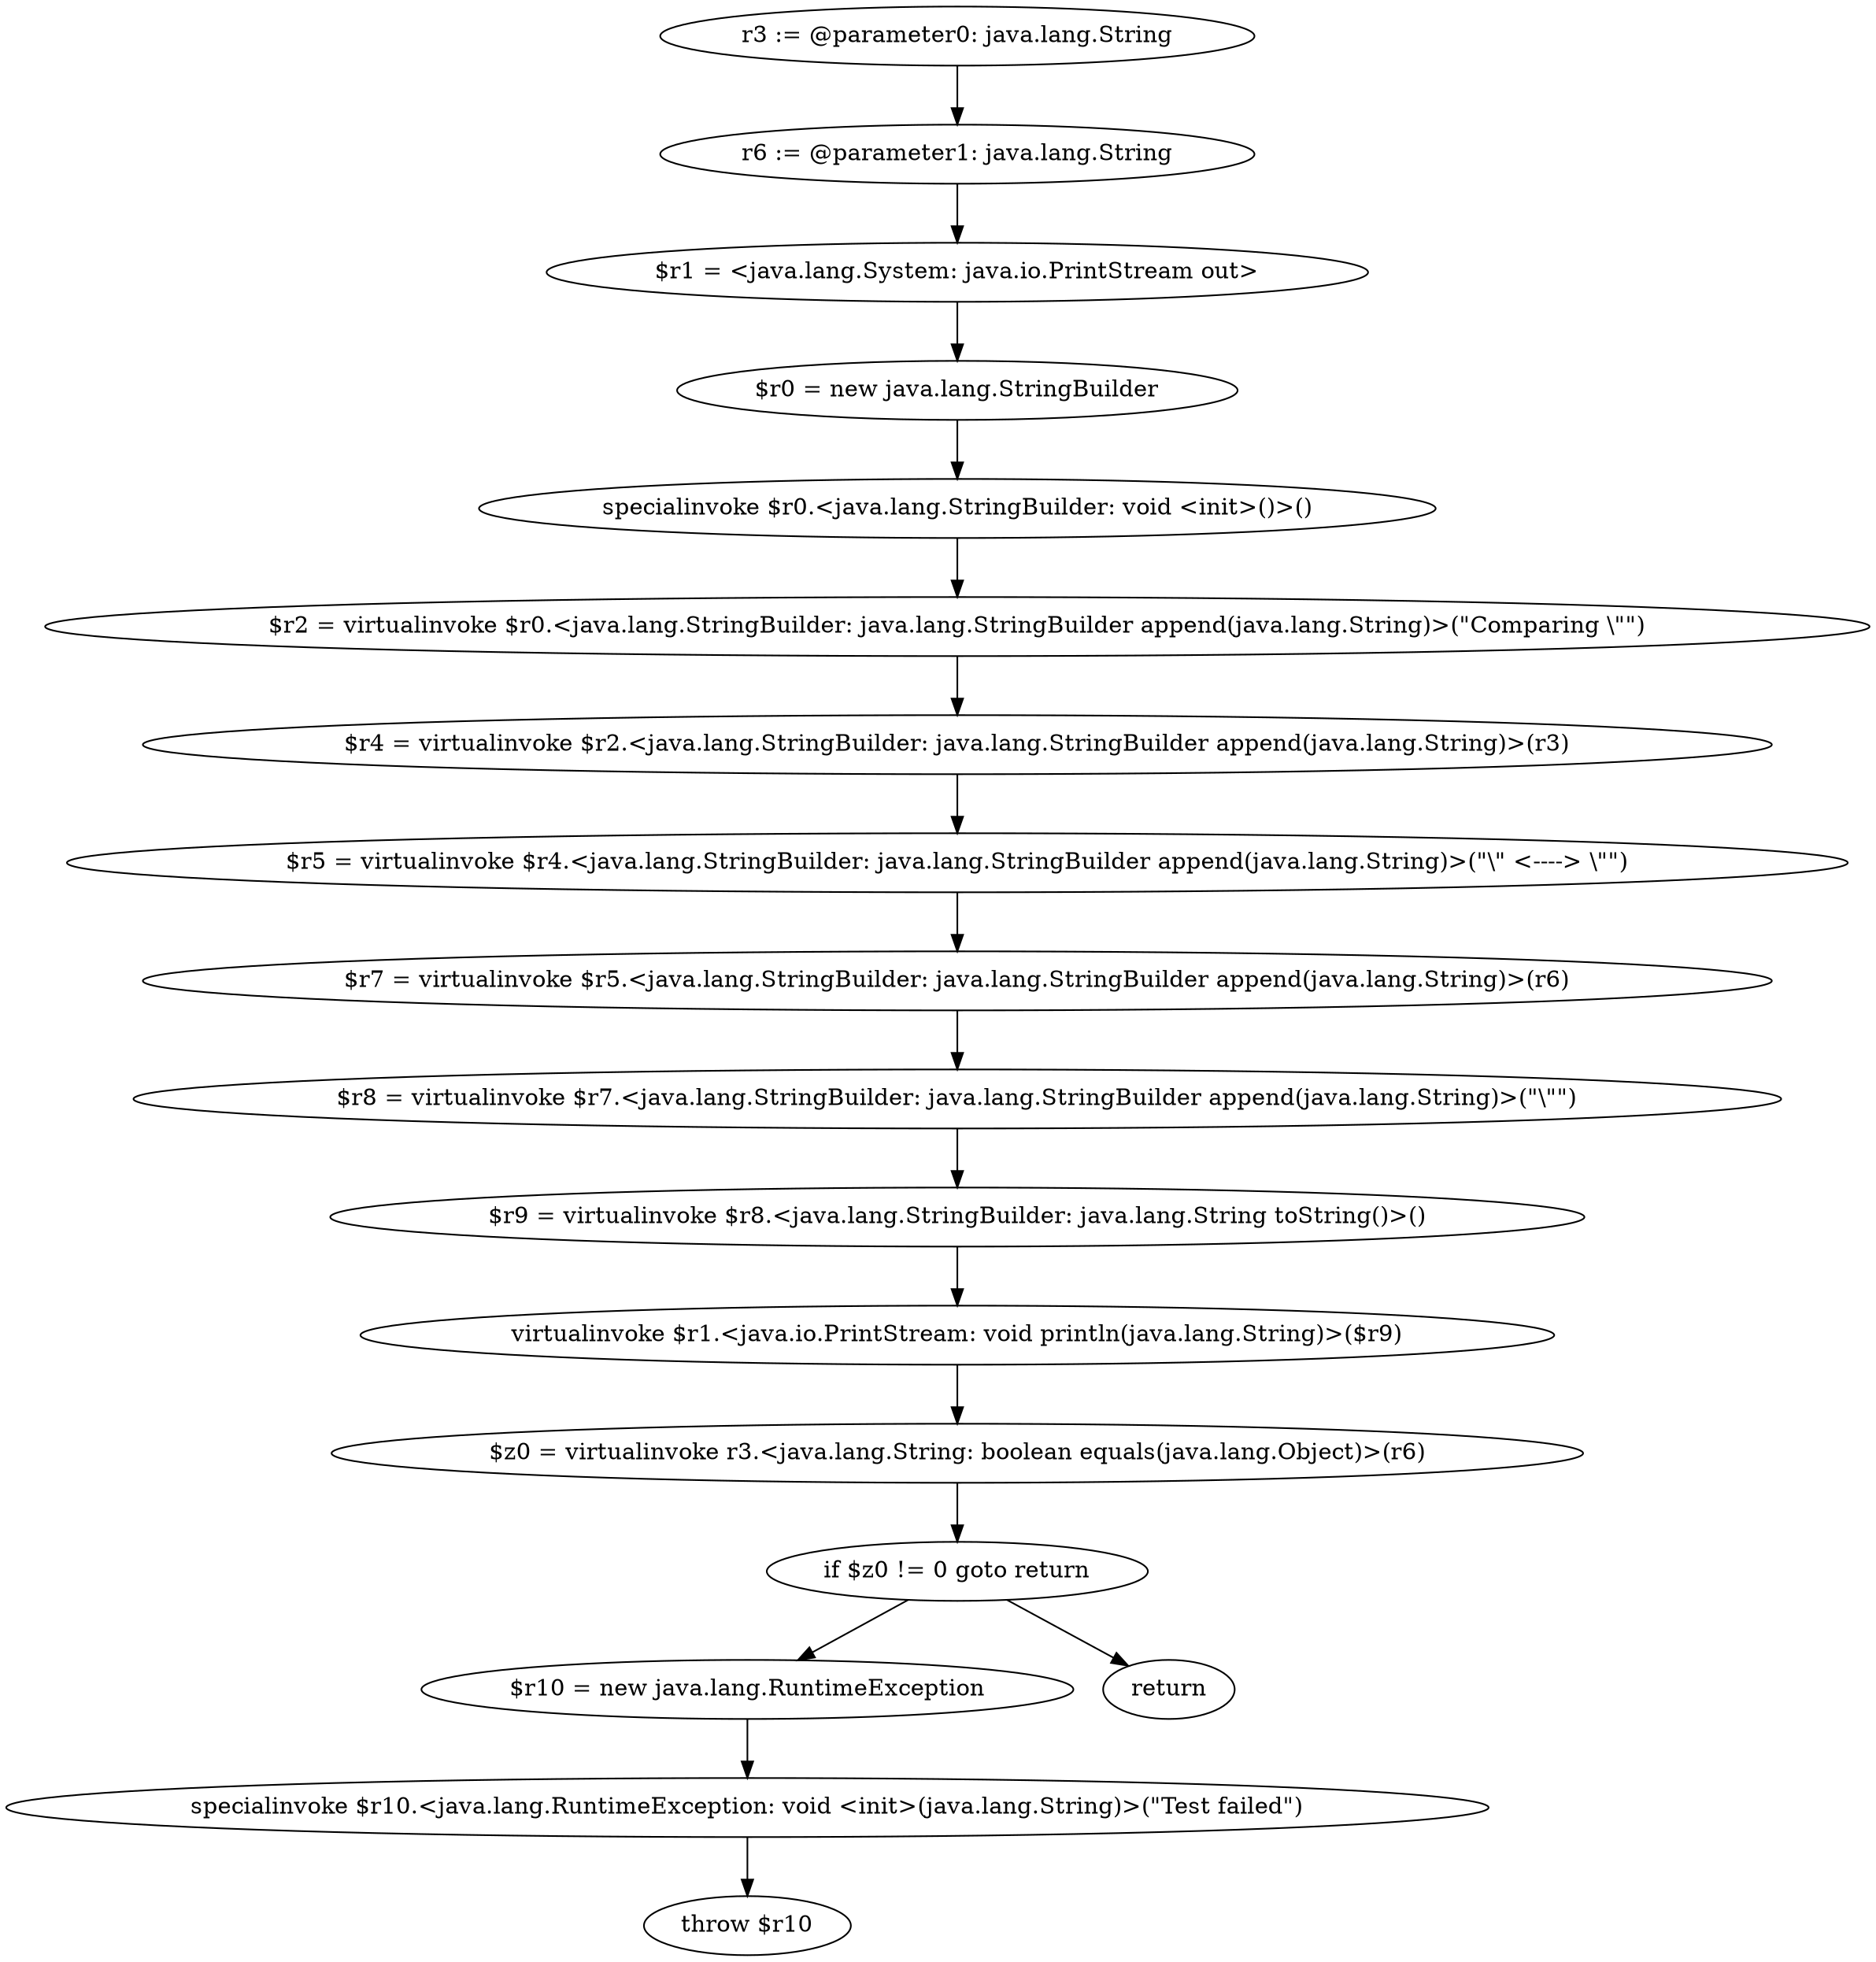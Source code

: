 digraph "unitGraph" {
    "r3 := @parameter0: java.lang.String"
    "r6 := @parameter1: java.lang.String"
    "$r1 = <java.lang.System: java.io.PrintStream out>"
    "$r0 = new java.lang.StringBuilder"
    "specialinvoke $r0.<java.lang.StringBuilder: void <init>()>()"
    "$r2 = virtualinvoke $r0.<java.lang.StringBuilder: java.lang.StringBuilder append(java.lang.String)>(\"Comparing \\\"\")"
    "$r4 = virtualinvoke $r2.<java.lang.StringBuilder: java.lang.StringBuilder append(java.lang.String)>(r3)"
    "$r5 = virtualinvoke $r4.<java.lang.StringBuilder: java.lang.StringBuilder append(java.lang.String)>(\"\\\" <----> \\\"\")"
    "$r7 = virtualinvoke $r5.<java.lang.StringBuilder: java.lang.StringBuilder append(java.lang.String)>(r6)"
    "$r8 = virtualinvoke $r7.<java.lang.StringBuilder: java.lang.StringBuilder append(java.lang.String)>(\"\\\"\")"
    "$r9 = virtualinvoke $r8.<java.lang.StringBuilder: java.lang.String toString()>()"
    "virtualinvoke $r1.<java.io.PrintStream: void println(java.lang.String)>($r9)"
    "$z0 = virtualinvoke r3.<java.lang.String: boolean equals(java.lang.Object)>(r6)"
    "if $z0 != 0 goto return"
    "$r10 = new java.lang.RuntimeException"
    "specialinvoke $r10.<java.lang.RuntimeException: void <init>(java.lang.String)>(\"Test failed\")"
    "throw $r10"
    "return"
    "r3 := @parameter0: java.lang.String"->"r6 := @parameter1: java.lang.String";
    "r6 := @parameter1: java.lang.String"->"$r1 = <java.lang.System: java.io.PrintStream out>";
    "$r1 = <java.lang.System: java.io.PrintStream out>"->"$r0 = new java.lang.StringBuilder";
    "$r0 = new java.lang.StringBuilder"->"specialinvoke $r0.<java.lang.StringBuilder: void <init>()>()";
    "specialinvoke $r0.<java.lang.StringBuilder: void <init>()>()"->"$r2 = virtualinvoke $r0.<java.lang.StringBuilder: java.lang.StringBuilder append(java.lang.String)>(\"Comparing \\\"\")";
    "$r2 = virtualinvoke $r0.<java.lang.StringBuilder: java.lang.StringBuilder append(java.lang.String)>(\"Comparing \\\"\")"->"$r4 = virtualinvoke $r2.<java.lang.StringBuilder: java.lang.StringBuilder append(java.lang.String)>(r3)";
    "$r4 = virtualinvoke $r2.<java.lang.StringBuilder: java.lang.StringBuilder append(java.lang.String)>(r3)"->"$r5 = virtualinvoke $r4.<java.lang.StringBuilder: java.lang.StringBuilder append(java.lang.String)>(\"\\\" <----> \\\"\")";
    "$r5 = virtualinvoke $r4.<java.lang.StringBuilder: java.lang.StringBuilder append(java.lang.String)>(\"\\\" <----> \\\"\")"->"$r7 = virtualinvoke $r5.<java.lang.StringBuilder: java.lang.StringBuilder append(java.lang.String)>(r6)";
    "$r7 = virtualinvoke $r5.<java.lang.StringBuilder: java.lang.StringBuilder append(java.lang.String)>(r6)"->"$r8 = virtualinvoke $r7.<java.lang.StringBuilder: java.lang.StringBuilder append(java.lang.String)>(\"\\\"\")";
    "$r8 = virtualinvoke $r7.<java.lang.StringBuilder: java.lang.StringBuilder append(java.lang.String)>(\"\\\"\")"->"$r9 = virtualinvoke $r8.<java.lang.StringBuilder: java.lang.String toString()>()";
    "$r9 = virtualinvoke $r8.<java.lang.StringBuilder: java.lang.String toString()>()"->"virtualinvoke $r1.<java.io.PrintStream: void println(java.lang.String)>($r9)";
    "virtualinvoke $r1.<java.io.PrintStream: void println(java.lang.String)>($r9)"->"$z0 = virtualinvoke r3.<java.lang.String: boolean equals(java.lang.Object)>(r6)";
    "$z0 = virtualinvoke r3.<java.lang.String: boolean equals(java.lang.Object)>(r6)"->"if $z0 != 0 goto return";
    "if $z0 != 0 goto return"->"$r10 = new java.lang.RuntimeException";
    "if $z0 != 0 goto return"->"return";
    "$r10 = new java.lang.RuntimeException"->"specialinvoke $r10.<java.lang.RuntimeException: void <init>(java.lang.String)>(\"Test failed\")";
    "specialinvoke $r10.<java.lang.RuntimeException: void <init>(java.lang.String)>(\"Test failed\")"->"throw $r10";
}
